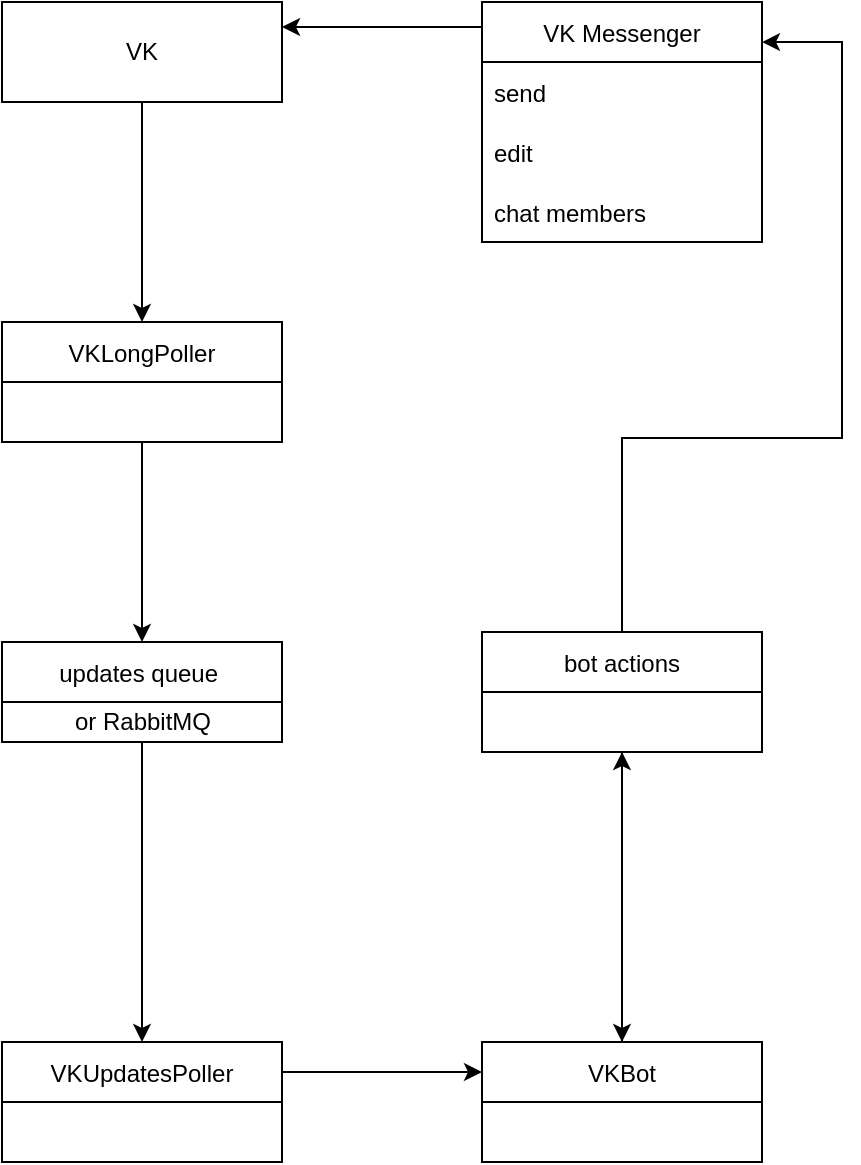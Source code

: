 <mxfile version="16.5.1" type="device" pages="2"><diagram name="Structure" id="9f46799a-70d6-7492-0946-bef42562c5a5"><mxGraphModel dx="1278" dy="641" grid="1" gridSize="10" guides="1" tooltips="1" connect="1" arrows="1" fold="1" page="1" pageScale="1" pageWidth="1100" pageHeight="850" background="none" math="0" shadow="0"><root><mxCell id="0"/><mxCell id="1" parent="0"/><mxCell id="CohxPqFLS439aCO5EDW_-10" style="edgeStyle=none;rounded=0;orthogonalLoop=1;jettySize=auto;html=1;entryX=0.5;entryY=0;entryDx=0;entryDy=0;" parent="1" source="CohxPqFLS439aCO5EDW_-1" target="CohxPqFLS439aCO5EDW_-5" edge="1"><mxGeometry relative="1" as="geometry"/></mxCell><mxCell id="CohxPqFLS439aCO5EDW_-1" value="VK&lt;br&gt;" style="rounded=0;whiteSpace=wrap;html=1;" parent="1" vertex="1"><mxGeometry x="40" y="40" width="140" height="50" as="geometry"/></mxCell><mxCell id="CohxPqFLS439aCO5EDW_-34" style="edgeStyle=none;rounded=0;orthogonalLoop=1;jettySize=auto;html=1;entryX=0.5;entryY=0;entryDx=0;entryDy=0;" parent="1" source="CohxPqFLS439aCO5EDW_-5" target="CohxPqFLS439aCO5EDW_-30" edge="1"><mxGeometry relative="1" as="geometry"/></mxCell><mxCell id="CohxPqFLS439aCO5EDW_-5" value="VKLongPoller" style="swimlane;fontStyle=0;childLayout=stackLayout;horizontal=1;startSize=30;horizontalStack=0;resizeParent=1;resizeParentMax=0;resizeLast=0;collapsible=1;marginBottom=0;" parent="1" vertex="1"><mxGeometry x="40" y="200" width="140" height="60" as="geometry"/></mxCell><mxCell id="CohxPqFLS439aCO5EDW_-40" style="edgeStyle=none;rounded=0;orthogonalLoop=1;jettySize=auto;html=1;entryX=0;entryY=0.25;entryDx=0;entryDy=0;exitX=1;exitY=0.25;exitDx=0;exitDy=0;" parent="1" source="CohxPqFLS439aCO5EDW_-11" edge="1"><mxGeometry relative="1" as="geometry"><mxPoint x="280" y="575" as="targetPoint"/></mxGeometry></mxCell><mxCell id="CohxPqFLS439aCO5EDW_-11" value="VKUpdatesPoller" style="swimlane;fontStyle=0;childLayout=stackLayout;horizontal=1;startSize=30;horizontalStack=0;resizeParent=1;resizeParentMax=0;resizeLast=0;collapsible=1;marginBottom=0;" parent="1" vertex="1"><mxGeometry x="40" y="560" width="140" height="60" as="geometry"/></mxCell><mxCell id="7S1D8vKn6i7QDX_1m2st-9" style="edgeStyle=orthogonalEdgeStyle;rounded=0;orthogonalLoop=1;jettySize=auto;html=1;entryX=1;entryY=0.25;entryDx=0;entryDy=0;" parent="1" source="CohxPqFLS439aCO5EDW_-16" target="CohxPqFLS439aCO5EDW_-1" edge="1"><mxGeometry relative="1" as="geometry"><Array as="points"><mxPoint x="230" y="53"/></Array></mxGeometry></mxCell><mxCell id="CohxPqFLS439aCO5EDW_-16" value="VK Messenger" style="swimlane;fontStyle=0;childLayout=stackLayout;horizontal=1;startSize=30;horizontalStack=0;resizeParent=1;resizeParentMax=0;resizeLast=0;collapsible=1;marginBottom=0;" parent="1" vertex="1"><mxGeometry x="280" y="40" width="140" height="120" as="geometry"/></mxCell><mxCell id="CohxPqFLS439aCO5EDW_-17" value="send" style="text;strokeColor=none;fillColor=none;align=left;verticalAlign=middle;spacingLeft=4;spacingRight=4;overflow=hidden;points=[[0,0.5],[1,0.5]];portConstraint=eastwest;rotatable=0;" parent="CohxPqFLS439aCO5EDW_-16" vertex="1"><mxGeometry y="30" width="140" height="30" as="geometry"/></mxCell><mxCell id="CohxPqFLS439aCO5EDW_-18" value="edit" style="text;strokeColor=none;fillColor=none;align=left;verticalAlign=middle;spacingLeft=4;spacingRight=4;overflow=hidden;points=[[0,0.5],[1,0.5]];portConstraint=eastwest;rotatable=0;" parent="CohxPqFLS439aCO5EDW_-16" vertex="1"><mxGeometry y="60" width="140" height="30" as="geometry"/></mxCell><mxCell id="CohxPqFLS439aCO5EDW_-26" value="chat members" style="text;strokeColor=none;fillColor=none;align=left;verticalAlign=middle;spacingLeft=4;spacingRight=4;overflow=hidden;points=[[0,0.5],[1,0.5]];portConstraint=eastwest;rotatable=0;" parent="CohxPqFLS439aCO5EDW_-16" vertex="1"><mxGeometry y="90" width="140" height="30" as="geometry"/></mxCell><mxCell id="CohxPqFLS439aCO5EDW_-35" style="edgeStyle=none;rounded=0;orthogonalLoop=1;jettySize=auto;html=1;entryX=0.5;entryY=0;entryDx=0;entryDy=0;" parent="1" source="CohxPqFLS439aCO5EDW_-30" target="CohxPqFLS439aCO5EDW_-11" edge="1"><mxGeometry relative="1" as="geometry"/></mxCell><mxCell id="CohxPqFLS439aCO5EDW_-30" value="updates queue " style="swimlane;fontStyle=0;childLayout=stackLayout;horizontal=1;startSize=30;horizontalStack=0;resizeParent=1;resizeParentMax=0;resizeLast=0;collapsible=1;marginBottom=0;" parent="1" vertex="1"><mxGeometry x="40" y="360" width="140" height="50" as="geometry"/></mxCell><mxCell id="7S1D8vKn6i7QDX_1m2st-2" value="or RabbitMQ" style="text;html=1;align=center;verticalAlign=middle;resizable=0;points=[];autosize=1;strokeColor=none;fillColor=none;" parent="CohxPqFLS439aCO5EDW_-30" vertex="1"><mxGeometry y="30" width="140" height="20" as="geometry"/></mxCell><mxCell id="RDwUkss8oR9mJnZnVpdP-1" style="edgeStyle=orthogonalEdgeStyle;rounded=0;orthogonalLoop=1;jettySize=auto;html=1;entryX=0.5;entryY=1;entryDx=0;entryDy=0;" parent="1" source="Fg5P69UJB5NZ0GbtzPSB-6" target="7S1D8vKn6i7QDX_1m2st-3" edge="1"><mxGeometry relative="1" as="geometry"/></mxCell><mxCell id="Fg5P69UJB5NZ0GbtzPSB-6" value="VKBot" style="swimlane;fontStyle=0;childLayout=stackLayout;horizontal=1;startSize=30;horizontalStack=0;resizeParent=1;resizeParentMax=0;resizeLast=0;collapsible=1;marginBottom=0;" parent="1" vertex="1"><mxGeometry x="280" y="560" width="140" height="60" as="geometry"/></mxCell><mxCell id="RDwUkss8oR9mJnZnVpdP-2" style="edgeStyle=orthogonalEdgeStyle;rounded=0;orthogonalLoop=1;jettySize=auto;html=1;" parent="1" source="7S1D8vKn6i7QDX_1m2st-3" target="Fg5P69UJB5NZ0GbtzPSB-6" edge="1"><mxGeometry relative="1" as="geometry"/></mxCell><mxCell id="RDwUkss8oR9mJnZnVpdP-3" style="edgeStyle=orthogonalEdgeStyle;rounded=0;orthogonalLoop=1;jettySize=auto;html=1;entryX=1;entryY=0.167;entryDx=0;entryDy=0;entryPerimeter=0;" parent="1" source="7S1D8vKn6i7QDX_1m2st-3" target="CohxPqFLS439aCO5EDW_-16" edge="1"><mxGeometry relative="1" as="geometry"><Array as="points"><mxPoint x="350" y="258"/><mxPoint x="460" y="258"/><mxPoint x="460" y="60"/></Array></mxGeometry></mxCell><mxCell id="7S1D8vKn6i7QDX_1m2st-3" value="bot actions" style="swimlane;fontStyle=0;childLayout=stackLayout;horizontal=1;startSize=30;horizontalStack=0;resizeParent=1;resizeParentMax=0;resizeLast=0;collapsible=1;marginBottom=0;" parent="1" vertex="1"><mxGeometry x="280" y="355" width="140" height="60" as="geometry"/></mxCell></root></mxGraphModel></diagram><diagram id="AYlRT53qRen1iX8ax-HP" name="Models"><mxGraphModel dx="1278" dy="1810" grid="1" gridSize="10" guides="1" tooltips="1" connect="1" arrows="1" fold="1" page="1" pageScale="1" pageWidth="827" pageHeight="1169" math="0" shadow="0"><root><mxCell id="N9jnAewbBLLMJ5sv196B-0"/><mxCell id="N9jnAewbBLLMJ5sv196B-1" parent="N9jnAewbBLLMJ5sv196B-0"/><mxCell id="N9jnAewbBLLMJ5sv196B-2" value="Themes" style="swimlane;fontStyle=0;childLayout=stackLayout;horizontal=1;startSize=30;horizontalStack=0;resizeParent=1;resizeParentMax=0;resizeLast=0;collapsible=1;marginBottom=0;" parent="N9jnAewbBLLMJ5sv196B-1" vertex="1"><mxGeometry x="80" y="40" width="140" height="120" as="geometry"/></mxCell><mxCell id="N9jnAewbBLLMJ5sv196B-3" value="id" style="text;strokeColor=none;fillColor=none;align=left;verticalAlign=middle;spacingLeft=4;spacingRight=4;overflow=hidden;points=[[0,0.5],[1,0.5]];portConstraint=eastwest;rotatable=0;" parent="N9jnAewbBLLMJ5sv196B-2" vertex="1"><mxGeometry y="30" width="140" height="30" as="geometry"/></mxCell><mxCell id="N9jnAewbBLLMJ5sv196B-4" value="title" style="text;strokeColor=none;fillColor=none;align=left;verticalAlign=middle;spacingLeft=4;spacingRight=4;overflow=hidden;points=[[0,0.5],[1,0.5]];portConstraint=eastwest;rotatable=0;" parent="N9jnAewbBLLMJ5sv196B-2" vertex="1"><mxGeometry y="60" width="140" height="30" as="geometry"/></mxCell><mxCell id="QHnJpaseuD3mmpnVGi5O-4" value="created_at" style="text;strokeColor=none;fillColor=none;align=left;verticalAlign=middle;spacingLeft=4;spacingRight=4;overflow=hidden;points=[[0,0.5],[1,0.5]];portConstraint=eastwest;rotatable=0;" parent="N9jnAewbBLLMJ5sv196B-2" vertex="1"><mxGeometry y="90" width="140" height="30" as="geometry"/></mxCell><mxCell id="QHnJpaseuD3mmpnVGi5O-5" value="Questions" style="swimlane;fontStyle=0;childLayout=stackLayout;horizontal=1;startSize=30;horizontalStack=0;resizeParent=1;resizeParentMax=0;resizeLast=0;collapsible=1;marginBottom=0;" parent="N9jnAewbBLLMJ5sv196B-1" vertex="1"><mxGeometry x="320" y="40" width="140" height="120" as="geometry"/></mxCell><mxCell id="QHnJpaseuD3mmpnVGi5O-6" value="id" style="text;strokeColor=none;fillColor=none;align=left;verticalAlign=middle;spacingLeft=4;spacingRight=4;overflow=hidden;points=[[0,0.5],[1,0.5]];portConstraint=eastwest;rotatable=0;" parent="QHnJpaseuD3mmpnVGi5O-5" vertex="1"><mxGeometry y="30" width="140" height="30" as="geometry"/></mxCell><mxCell id="QHnJpaseuD3mmpnVGi5O-15" value="theme_id" style="text;strokeColor=none;fillColor=none;align=left;verticalAlign=middle;spacingLeft=4;spacingRight=4;overflow=hidden;points=[[0,0.5],[1,0.5]];portConstraint=eastwest;rotatable=0;" parent="QHnJpaseuD3mmpnVGi5O-5" vertex="1"><mxGeometry y="60" width="140" height="30" as="geometry"/></mxCell><mxCell id="QHnJpaseuD3mmpnVGi5O-7" value="title" style="text;strokeColor=none;fillColor=none;align=left;verticalAlign=middle;spacingLeft=4;spacingRight=4;overflow=hidden;points=[[0,0.5],[1,0.5]];portConstraint=eastwest;rotatable=0;" parent="QHnJpaseuD3mmpnVGi5O-5" vertex="1"><mxGeometry y="90" width="140" height="30" as="geometry"/></mxCell><mxCell id="QHnJpaseuD3mmpnVGi5O-10" value="Answers" style="swimlane;fontStyle=0;childLayout=stackLayout;horizontal=1;startSize=30;horizontalStack=0;resizeParent=1;resizeParentMax=0;resizeLast=0;collapsible=1;marginBottom=0;" parent="N9jnAewbBLLMJ5sv196B-1" vertex="1"><mxGeometry x="560" y="40" width="140" height="180" as="geometry"/></mxCell><mxCell id="QHnJpaseuD3mmpnVGi5O-11" value="id" style="text;strokeColor=none;fillColor=none;align=left;verticalAlign=middle;spacingLeft=4;spacingRight=4;overflow=hidden;points=[[0,0.5],[1,0.5]];portConstraint=eastwest;rotatable=0;" parent="QHnJpaseuD3mmpnVGi5O-10" vertex="1"><mxGeometry y="30" width="140" height="30" as="geometry"/></mxCell><mxCell id="QHnJpaseuD3mmpnVGi5O-14" value="question_id" style="text;strokeColor=none;fillColor=none;align=left;verticalAlign=middle;spacingLeft=4;spacingRight=4;overflow=hidden;points=[[0,0.5],[1,0.5]];portConstraint=eastwest;rotatable=0;" parent="QHnJpaseuD3mmpnVGi5O-10" vertex="1"><mxGeometry y="60" width="140" height="30" as="geometry"/></mxCell><mxCell id="QHnJpaseuD3mmpnVGi5O-12" value="title" style="text;strokeColor=none;fillColor=none;align=left;verticalAlign=middle;spacingLeft=4;spacingRight=4;overflow=hidden;points=[[0,0.5],[1,0.5]];portConstraint=eastwest;rotatable=0;" parent="QHnJpaseuD3mmpnVGi5O-10" vertex="1"><mxGeometry y="90" width="140" height="30" as="geometry"/></mxCell><mxCell id="QHnJpaseuD3mmpnVGi5O-13" value="is_correct" style="text;strokeColor=none;fillColor=none;align=left;verticalAlign=middle;spacingLeft=4;spacingRight=4;overflow=hidden;points=[[0,0.5],[1,0.5]];portConstraint=eastwest;rotatable=0;" parent="QHnJpaseuD3mmpnVGi5O-10" vertex="1"><mxGeometry y="120" width="140" height="30" as="geometry"/></mxCell><mxCell id="_1lrFUQI2xQbMRQLkt6F-0" value="description" style="text;strokeColor=none;fillColor=none;align=left;verticalAlign=middle;spacingLeft=4;spacingRight=4;overflow=hidden;points=[[0,0.5],[1,0.5]];portConstraint=eastwest;rotatable=0;" parent="QHnJpaseuD3mmpnVGi5O-10" vertex="1"><mxGeometry y="150" width="140" height="30" as="geometry"/></mxCell><mxCell id="QHnJpaseuD3mmpnVGi5O-16" style="edgeStyle=orthogonalEdgeStyle;rounded=0;orthogonalLoop=1;jettySize=auto;html=1;entryX=1;entryY=0.5;entryDx=0;entryDy=0;" parent="N9jnAewbBLLMJ5sv196B-1" source="QHnJpaseuD3mmpnVGi5O-15" target="N9jnAewbBLLMJ5sv196B-3" edge="1"><mxGeometry relative="1" as="geometry"/></mxCell><mxCell id="QHnJpaseuD3mmpnVGi5O-17" style="edgeStyle=orthogonalEdgeStyle;rounded=0;orthogonalLoop=1;jettySize=auto;html=1;entryX=1;entryY=0.5;entryDx=0;entryDy=0;" parent="N9jnAewbBLLMJ5sv196B-1" source="QHnJpaseuD3mmpnVGi5O-14" target="QHnJpaseuD3mmpnVGi5O-6" edge="1"><mxGeometry relative="1" as="geometry"/></mxCell><mxCell id="QHnJpaseuD3mmpnVGi5O-18" value="Admins" style="swimlane;fontStyle=0;childLayout=stackLayout;horizontal=1;startSize=30;horizontalStack=0;resizeParent=1;resizeParentMax=0;resizeLast=0;collapsible=1;marginBottom=0;" parent="N9jnAewbBLLMJ5sv196B-1" vertex="1"><mxGeometry x="80" y="-160" width="140" height="120" as="geometry"/></mxCell><mxCell id="QHnJpaseuD3mmpnVGi5O-19" value="id" style="text;strokeColor=none;fillColor=none;align=left;verticalAlign=middle;spacingLeft=4;spacingRight=4;overflow=hidden;points=[[0,0.5],[1,0.5]];portConstraint=eastwest;rotatable=0;" parent="QHnJpaseuD3mmpnVGi5O-18" vertex="1"><mxGeometry y="30" width="140" height="30" as="geometry"/></mxCell><mxCell id="QHnJpaseuD3mmpnVGi5O-20" value="email" style="text;strokeColor=none;fillColor=none;align=left;verticalAlign=middle;spacingLeft=4;spacingRight=4;overflow=hidden;points=[[0,0.5],[1,0.5]];portConstraint=eastwest;rotatable=0;" parent="QHnJpaseuD3mmpnVGi5O-18" vertex="1"><mxGeometry y="60" width="140" height="30" as="geometry"/></mxCell><mxCell id="QHnJpaseuD3mmpnVGi5O-21" value="password" style="text;strokeColor=none;fillColor=none;align=left;verticalAlign=middle;spacingLeft=4;spacingRight=4;overflow=hidden;points=[[0,0.5],[1,0.5]];portConstraint=eastwest;rotatable=0;" parent="QHnJpaseuD3mmpnVGi5O-18" vertex="1"><mxGeometry y="90" width="140" height="30" as="geometry"/></mxCell><mxCell id="QHnJpaseuD3mmpnVGi5O-22" value="Chats" style="swimlane;fontStyle=0;childLayout=stackLayout;horizontal=1;startSize=30;horizontalStack=0;resizeParent=1;resizeParentMax=0;resizeLast=0;collapsible=1;marginBottom=0;" parent="N9jnAewbBLLMJ5sv196B-1" vertex="1"><mxGeometry x="320" y="320" width="140" height="90" as="geometry"/></mxCell><mxCell id="QHnJpaseuD3mmpnVGi5O-23" value="id" style="text;strokeColor=none;fillColor=none;align=left;verticalAlign=middle;spacingLeft=4;spacingRight=4;overflow=hidden;points=[[0,0.5],[1,0.5]];portConstraint=eastwest;rotatable=0;" parent="QHnJpaseuD3mmpnVGi5O-22" vertex="1"><mxGeometry y="30" width="140" height="30" as="geometry"/></mxCell><mxCell id="QHnJpaseuD3mmpnVGi5O-25" value="joined_at" style="text;strokeColor=none;fillColor=none;align=left;verticalAlign=middle;spacingLeft=4;spacingRight=4;overflow=hidden;points=[[0,0.5],[1,0.5]];portConstraint=eastwest;rotatable=0;" parent="QHnJpaseuD3mmpnVGi5O-22" vertex="1"><mxGeometry y="60" width="140" height="30" as="geometry"/></mxCell><mxCell id="QHnJpaseuD3mmpnVGi5O-26" value="Users" style="swimlane;fontStyle=0;childLayout=stackLayout;horizontal=1;startSize=30;horizontalStack=0;resizeParent=1;resizeParentMax=0;resizeLast=0;collapsible=1;marginBottom=0;" parent="N9jnAewbBLLMJ5sv196B-1" vertex="1"><mxGeometry x="80" y="320" width="140" height="150" as="geometry"/></mxCell><mxCell id="QHnJpaseuD3mmpnVGi5O-28" value="id" style="text;strokeColor=none;fillColor=none;align=left;verticalAlign=middle;spacingLeft=4;spacingRight=4;overflow=hidden;points=[[0,0.5],[1,0.5]];portConstraint=eastwest;rotatable=0;" parent="QHnJpaseuD3mmpnVGi5O-26" vertex="1"><mxGeometry y="30" width="140" height="30" as="geometry"/></mxCell><mxCell id="QHnJpaseuD3mmpnVGi5O-29" value="first_name" style="text;strokeColor=none;fillColor=none;align=left;verticalAlign=middle;spacingLeft=4;spacingRight=4;overflow=hidden;points=[[0,0.5],[1,0.5]];portConstraint=eastwest;rotatable=0;" parent="QHnJpaseuD3mmpnVGi5O-26" vertex="1"><mxGeometry y="60" width="140" height="30" as="geometry"/></mxCell><mxCell id="Cb3_2pBrLqkDffK5QjMw-0" value="last_name" style="text;strokeColor=none;fillColor=none;align=left;verticalAlign=middle;spacingLeft=4;spacingRight=4;overflow=hidden;points=[[0,0.5],[1,0.5]];portConstraint=eastwest;rotatable=0;" parent="QHnJpaseuD3mmpnVGi5O-26" vertex="1"><mxGeometry y="90" width="140" height="30" as="geometry"/></mxCell><mxCell id="QHnJpaseuD3mmpnVGi5O-30" value="joined_at" style="text;strokeColor=none;fillColor=none;align=left;verticalAlign=middle;spacingLeft=4;spacingRight=4;overflow=hidden;points=[[0,0.5],[1,0.5]];portConstraint=eastwest;rotatable=0;" parent="QHnJpaseuD3mmpnVGi5O-26" vertex="1"><mxGeometry y="120" width="140" height="30" as="geometry"/></mxCell><mxCell id="QHnJpaseuD3mmpnVGi5O-31" value="Games" style="swimlane;fontStyle=0;childLayout=stackLayout;horizontal=1;startSize=30;horizontalStack=0;resizeParent=1;resizeParentMax=0;resizeLast=0;collapsible=1;marginBottom=0;" parent="N9jnAewbBLLMJ5sv196B-1" vertex="1"><mxGeometry x="560" y="320" width="140" height="180" as="geometry"/></mxCell><mxCell id="QHnJpaseuD3mmpnVGi5O-32" value="id" style="text;strokeColor=none;fillColor=none;align=left;verticalAlign=middle;spacingLeft=4;spacingRight=4;overflow=hidden;points=[[0,0.5],[1,0.5]];portConstraint=eastwest;rotatable=0;" parent="QHnJpaseuD3mmpnVGi5O-31" vertex="1"><mxGeometry y="30" width="140" height="30" as="geometry"/></mxCell><mxCell id="QHnJpaseuD3mmpnVGi5O-33" value="chat_id" style="text;strokeColor=none;fillColor=none;align=left;verticalAlign=middle;spacingLeft=4;spacingRight=4;overflow=hidden;points=[[0,0.5],[1,0.5]];portConstraint=eastwest;rotatable=0;" parent="QHnJpaseuD3mmpnVGi5O-31" vertex="1"><mxGeometry y="60" width="140" height="30" as="geometry"/></mxCell><mxCell id="QHnJpaseuD3mmpnVGi5O-35" value="is_stopped" style="text;strokeColor=none;fillColor=none;align=left;verticalAlign=middle;spacingLeft=4;spacingRight=4;overflow=hidden;points=[[0,0.5],[1,0.5]];portConstraint=eastwest;rotatable=0;" parent="QHnJpaseuD3mmpnVGi5O-31" vertex="1"><mxGeometry y="90" width="140" height="30" as="geometry"/></mxCell><mxCell id="QHnJpaseuD3mmpnVGi5O-34" value="started_at" style="text;strokeColor=none;fillColor=none;align=left;verticalAlign=middle;spacingLeft=4;spacingRight=4;overflow=hidden;points=[[0,0.5],[1,0.5]];portConstraint=eastwest;rotatable=0;" parent="QHnJpaseuD3mmpnVGi5O-31" vertex="1"><mxGeometry y="120" width="140" height="30" as="geometry"/></mxCell><mxCell id="oPpGljeHvfTwyCcz5N0p-5" value="stopped_at" style="text;strokeColor=none;fillColor=none;align=left;verticalAlign=middle;spacingLeft=4;spacingRight=4;overflow=hidden;points=[[0,0.5],[1,0.5]];portConstraint=eastwest;rotatable=0;" parent="QHnJpaseuD3mmpnVGi5O-31" vertex="1"><mxGeometry y="150" width="140" height="30" as="geometry"/></mxCell><mxCell id="QHnJpaseuD3mmpnVGi5O-36" style="edgeStyle=orthogonalEdgeStyle;rounded=0;orthogonalLoop=1;jettySize=auto;html=1;entryX=1;entryY=0.5;entryDx=0;entryDy=0;" parent="N9jnAewbBLLMJ5sv196B-1" source="QHnJpaseuD3mmpnVGi5O-33" target="QHnJpaseuD3mmpnVGi5O-23" edge="1"><mxGeometry relative="1" as="geometry"/></mxCell><mxCell id="QHnJpaseuD3mmpnVGi5O-39" value="Game user scores" style="swimlane;fontStyle=0;childLayout=stackLayout;horizontal=1;startSize=30;horizontalStack=0;resizeParent=1;resizeParentMax=0;resizeLast=0;collapsible=1;marginBottom=0;" parent="N9jnAewbBLLMJ5sv196B-1" vertex="1"><mxGeometry x="560" y="560" width="140" height="210" as="geometry"/></mxCell><mxCell id="QHnJpaseuD3mmpnVGi5O-40" value="id" style="text;strokeColor=none;fillColor=none;align=left;verticalAlign=middle;spacingLeft=4;spacingRight=4;overflow=hidden;points=[[0,0.5],[1,0.5]];portConstraint=eastwest;rotatable=0;" parent="QHnJpaseuD3mmpnVGi5O-39" vertex="1"><mxGeometry y="30" width="140" height="30" as="geometry"/></mxCell><mxCell id="QHnJpaseuD3mmpnVGi5O-41" value="game_id" style="text;strokeColor=none;fillColor=none;align=left;verticalAlign=middle;spacingLeft=4;spacingRight=4;overflow=hidden;points=[[0,0.5],[1,0.5]];portConstraint=eastwest;rotatable=0;" parent="QHnJpaseuD3mmpnVGi5O-39" vertex="1"><mxGeometry y="60" width="140" height="30" as="geometry"/></mxCell><mxCell id="QHnJpaseuD3mmpnVGi5O-42" value="user_id" style="text;strokeColor=none;fillColor=none;align=left;verticalAlign=middle;spacingLeft=4;spacingRight=4;overflow=hidden;points=[[0,0.5],[1,0.5]];portConstraint=eastwest;rotatable=0;" parent="QHnJpaseuD3mmpnVGi5O-39" vertex="1"><mxGeometry y="90" width="140" height="30" as="geometry"/></mxCell><mxCell id="xdIryhLpKSlKhwouHjQX-0" value="score" style="text;strokeColor=none;fillColor=none;align=left;verticalAlign=middle;spacingLeft=4;spacingRight=4;overflow=hidden;points=[[0,0.5],[1,0.5]];portConstraint=eastwest;rotatable=0;" parent="QHnJpaseuD3mmpnVGi5O-39" vertex="1"><mxGeometry y="120" width="140" height="30" as="geometry"/></mxCell><mxCell id="N61FM1hXClb_9N-_QnZT-5" value="n_correct_answers" style="text;strokeColor=none;fillColor=none;align=left;verticalAlign=middle;spacingLeft=4;spacingRight=4;overflow=hidden;points=[[0,0.5],[1,0.5]];portConstraint=eastwest;rotatable=0;" vertex="1" parent="QHnJpaseuD3mmpnVGi5O-39"><mxGeometry y="150" width="140" height="30" as="geometry"/></mxCell><mxCell id="N61FM1hXClb_9N-_QnZT-6" value="n_wrong_answers" style="text;strokeColor=none;fillColor=none;align=left;verticalAlign=middle;spacingLeft=4;spacingRight=4;overflow=hidden;points=[[0,0.5],[1,0.5]];portConstraint=eastwest;rotatable=0;" vertex="1" parent="QHnJpaseuD3mmpnVGi5O-39"><mxGeometry y="180" width="140" height="30" as="geometry"/></mxCell><mxCell id="QHnJpaseuD3mmpnVGi5O-46" style="edgeStyle=orthogonalEdgeStyle;rounded=0;orthogonalLoop=1;jettySize=auto;html=1;entryX=1;entryY=0.5;entryDx=0;entryDy=0;" parent="N9jnAewbBLLMJ5sv196B-1" source="QHnJpaseuD3mmpnVGi5O-41" target="QHnJpaseuD3mmpnVGi5O-32" edge="1"><mxGeometry relative="1" as="geometry"><Array as="points"><mxPoint x="540" y="635"/><mxPoint x="540" y="530"/><mxPoint x="720" y="530"/><mxPoint x="720" y="365"/></Array></mxGeometry></mxCell><mxCell id="QHnJpaseuD3mmpnVGi5O-47" style="edgeStyle=orthogonalEdgeStyle;rounded=0;orthogonalLoop=1;jettySize=auto;html=1;entryX=1;entryY=0.5;entryDx=0;entryDy=0;" parent="N9jnAewbBLLMJ5sv196B-1" source="QHnJpaseuD3mmpnVGi5O-42" target="QHnJpaseuD3mmpnVGi5O-28" edge="1"><mxGeometry relative="1" as="geometry"><Array as="points"><mxPoint x="280" y="665"/><mxPoint x="280" y="365"/></Array></mxGeometry></mxCell><mxCell id="QHnJpaseuD3mmpnVGi5O-48" value="Game asked questions" style="swimlane;fontStyle=0;childLayout=stackLayout;horizontal=1;startSize=30;horizontalStack=0;resizeParent=1;resizeParentMax=0;resizeLast=0;collapsible=1;marginBottom=0;" parent="N9jnAewbBLLMJ5sv196B-1" vertex="1"><mxGeometry x="800" y="320" width="140" height="210" as="geometry"/></mxCell><mxCell id="QHnJpaseuD3mmpnVGi5O-49" value="id" style="text;strokeColor=none;fillColor=none;align=left;verticalAlign=middle;spacingLeft=4;spacingRight=4;overflow=hidden;points=[[0,0.5],[1,0.5]];portConstraint=eastwest;rotatable=0;" parent="QHnJpaseuD3mmpnVGi5O-48" vertex="1"><mxGeometry y="30" width="140" height="30" as="geometry"/></mxCell><mxCell id="QHnJpaseuD3mmpnVGi5O-50" value="game_id" style="text;strokeColor=none;fillColor=none;align=left;verticalAlign=middle;spacingLeft=4;spacingRight=4;overflow=hidden;points=[[0,0.5],[1,0.5]];portConstraint=eastwest;rotatable=0;" parent="QHnJpaseuD3mmpnVGi5O-48" vertex="1"><mxGeometry y="60" width="140" height="30" as="geometry"/></mxCell><mxCell id="QHnJpaseuD3mmpnVGi5O-51" value="question_id" style="text;strokeColor=none;fillColor=none;align=left;verticalAlign=middle;spacingLeft=4;spacingRight=4;overflow=hidden;points=[[0,0.5],[1,0.5]];portConstraint=eastwest;rotatable=0;" parent="QHnJpaseuD3mmpnVGi5O-48" vertex="1"><mxGeometry y="90" width="140" height="30" as="geometry"/></mxCell><mxCell id="xdIryhLpKSlKhwouHjQX-1" value="is_answered" style="text;strokeColor=none;fillColor=none;align=left;verticalAlign=middle;spacingLeft=4;spacingRight=4;overflow=hidden;points=[[0,0.5],[1,0.5]];portConstraint=eastwest;rotatable=0;" parent="QHnJpaseuD3mmpnVGi5O-48" vertex="1"><mxGeometry y="120" width="140" height="30" as="geometry"/></mxCell><mxCell id="QHnJpaseuD3mmpnVGi5O-53" value="is_done" style="text;strokeColor=none;fillColor=none;align=left;verticalAlign=middle;spacingLeft=4;spacingRight=4;overflow=hidden;points=[[0,0.5],[1,0.5]];portConstraint=eastwest;rotatable=0;" parent="QHnJpaseuD3mmpnVGi5O-48" vertex="1"><mxGeometry y="150" width="140" height="30" as="geometry"/></mxCell><mxCell id="QHnJpaseuD3mmpnVGi5O-52" value="started_at" style="text;strokeColor=none;fillColor=none;align=left;verticalAlign=middle;spacingLeft=4;spacingRight=4;overflow=hidden;points=[[0,0.5],[1,0.5]];portConstraint=eastwest;rotatable=0;" parent="QHnJpaseuD3mmpnVGi5O-48" vertex="1"><mxGeometry y="180" width="140" height="30" as="geometry"/></mxCell><mxCell id="QHnJpaseuD3mmpnVGi5O-54" style="edgeStyle=orthogonalEdgeStyle;rounded=0;orthogonalLoop=1;jettySize=auto;html=1;" parent="N9jnAewbBLLMJ5sv196B-1" source="QHnJpaseuD3mmpnVGi5O-50" edge="1"><mxGeometry relative="1" as="geometry"><mxPoint x="700" y="365" as="targetPoint"/><Array as="points"><mxPoint x="720" y="395"/><mxPoint x="720" y="365"/></Array></mxGeometry></mxCell><mxCell id="QHnJpaseuD3mmpnVGi5O-55" style="edgeStyle=orthogonalEdgeStyle;rounded=0;orthogonalLoop=1;jettySize=auto;html=1;entryX=1;entryY=0.5;entryDx=0;entryDy=0;" parent="N9jnAewbBLLMJ5sv196B-1" source="QHnJpaseuD3mmpnVGi5O-51" target="QHnJpaseuD3mmpnVGi5O-6" edge="1"><mxGeometry relative="1" as="geometry"><mxPoint x="510" y="90" as="targetPoint"/><Array as="points"><mxPoint x="780" y="425"/><mxPoint x="780" y="240"/><mxPoint x="510" y="240"/><mxPoint x="510" y="85"/></Array></mxGeometry></mxCell></root></mxGraphModel></diagram></mxfile>